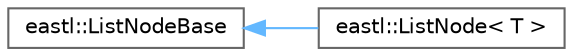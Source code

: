 digraph "类继承关系图"
{
 // LATEX_PDF_SIZE
  bgcolor="transparent";
  edge [fontname=Helvetica,fontsize=10,labelfontname=Helvetica,labelfontsize=10];
  node [fontname=Helvetica,fontsize=10,shape=box,height=0.2,width=0.4];
  rankdir="LR";
  Node0 [id="Node000000",label="eastl::ListNodeBase",height=0.2,width=0.4,color="grey40", fillcolor="white", style="filled",URL="$structeastl_1_1_list_node_base.html",tooltip=" "];
  Node0 -> Node1 [id="edge935_Node000000_Node000001",dir="back",color="steelblue1",style="solid",tooltip=" "];
  Node1 [id="Node000001",label="eastl::ListNode\< T \>",height=0.2,width=0.4,color="grey40", fillcolor="white", style="filled",URL="$structeastl_1_1_list_node.html",tooltip=" "];
}
